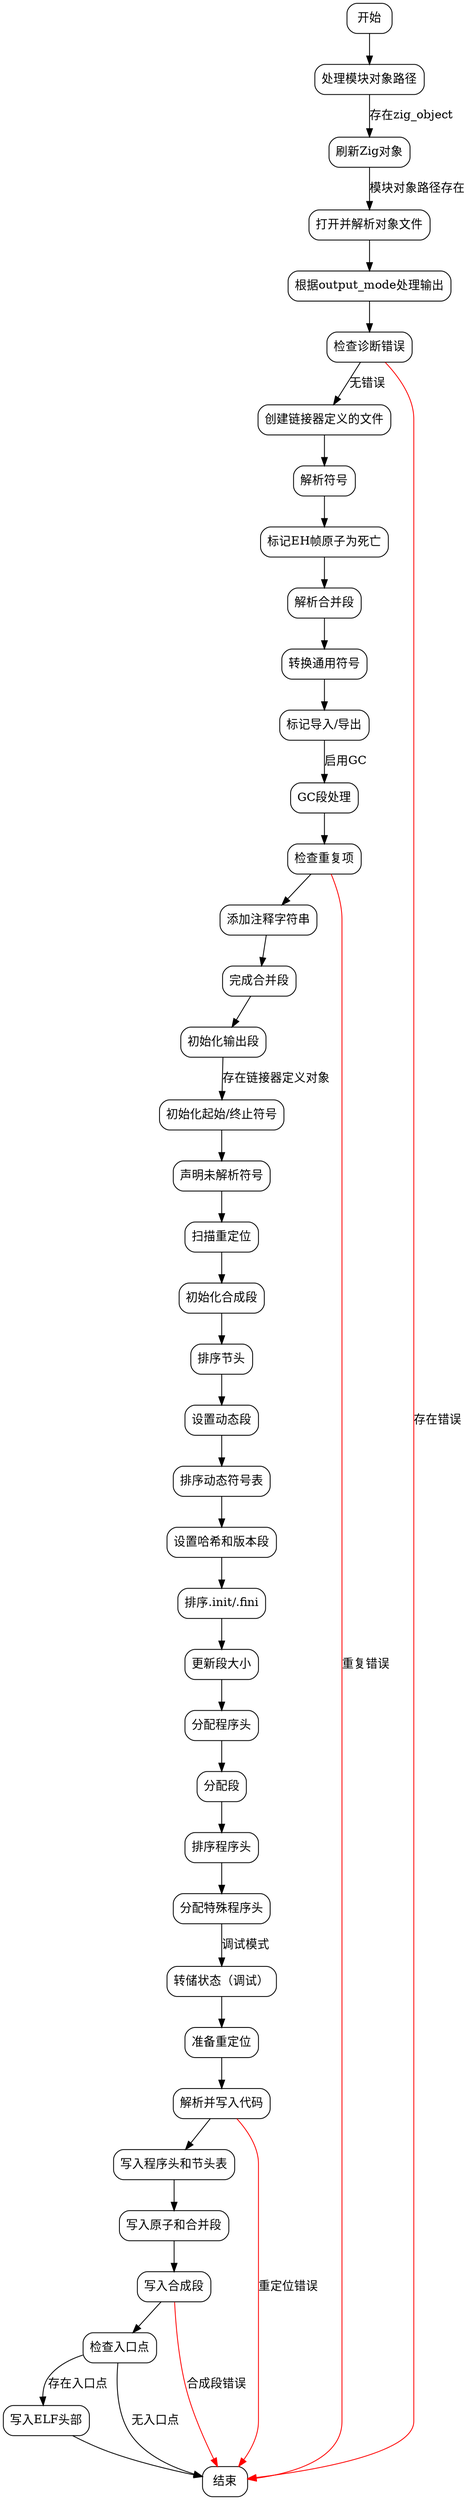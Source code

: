 
digraph flushModuleInner {
    node [shape=rectangle, style=rounded];

    start [label="开始"];
    handle_module_obj_path [label="处理模块对象路径"];
    flush_zig_object [label="刷新Zig对象"];
    open_parse_object [label="打开并解析对象文件"];
    output_mode_switch [label="根据output_mode处理输出"];
    check_diag_errors [label="检查诊断错误"];
    create_linker_defined [label="创建链接器定义的文件"];
    resolve_symbols [label="解析符号"];
    mark_eh_frame [label="标记EH帧原子为死亡"];
    resolve_merge_sections [label="解析合并段"];
    convert_common_symbols [label="转换通用符号"];
    mark_imports_exports [label="标记导入/导出"];
    gc_sections [label="GC段处理"];
    check_duplicates [label="检查重复项"];
    add_comment [label="添加注释字符串"];
    finalize_merge [label="完成合并段"];
    init_output_sections [label="初始化输出段"];
    init_start_stop [label="初始化起始/终止符号"];
    claim_unresolved [label="声明未解析符号"];
    scan_relocs [label="扫描重定位"];
    init_synthetic [label="初始化合成段"];
    sort_shdrs [label="排序节头"];
    dynamic_section [label="设置动态段"];
    sort_dynamic_symtab [label="排序动态符号表"];
    set_hash_version [label="设置哈希和版本段"];
    sort_init_fini [label="排序.init/.fini"];
    update_sections [label="更新段大小"];
    allocate_phdrs [label="分配程序头"];
    allocate_sections [label="分配段"];
    sort_phdrs [label="排序程序头"];
    allocate_special [label="分配特殊程序头"];
    dump_state [label="转储状态（调试）"];
    prepare_relocs [label="准备重定位"];
    resolve_write_code [label="解析并写入代码"];
    write_phdr_shdr [label="写入程序头和节头表"];
    write_atoms_merge [label="写入原子和合并段"];
    write_synthetic [label="写入合成段"];
    check_entry_point [label="检查入口点"];
    write_elf_header [label="写入ELF头部"];
    end [label="结束"];

    start -> handle_module_obj_path;
    handle_module_obj_path -> flush_zig_object [label="存在zig_object"];
    flush_zig_object -> open_parse_object [label="模块对象路径存在"];
    open_parse_object -> output_mode_switch;
    output_mode_switch -> check_diag_errors;
    check_diag_errors -> create_linker_defined [label="无错误"];
    create_linker_defined -> resolve_symbols;
    resolve_symbols -> mark_eh_frame;
    mark_eh_frame -> resolve_merge_sections;
    resolve_merge_sections -> convert_common_symbols;
    convert_common_symbols -> mark_imports_exports;
    mark_imports_exports -> gc_sections [label="启用GC"];
    gc_sections -> check_duplicates;
    check_duplicates -> add_comment;
    add_comment -> finalize_merge;
    finalize_merge -> init_output_sections;
    init_output_sections -> init_start_stop [label="存在链接器定义对象"];
    init_start_stop -> claim_unresolved;
    claim_unresolved -> scan_relocs;
    scan_relocs -> init_synthetic;
    init_synthetic -> sort_shdrs;
    sort_shdrs -> dynamic_section;
    dynamic_section -> sort_dynamic_symtab;
    sort_dynamic_symtab -> set_hash_version;
    set_hash_version -> sort_init_fini;
    sort_init_fini -> update_sections;
    update_sections -> allocate_phdrs;
    allocate_phdrs -> allocate_sections;
    allocate_sections -> sort_phdrs;
    sort_phdrs -> allocate_special;
    allocate_special -> dump_state [label="调试模式"];
    dump_state -> prepare_relocs;
    prepare_relocs -> resolve_write_code;
    resolve_write_code -> write_phdr_shdr;
    write_phdr_shdr -> write_atoms_merge;
    write_atoms_merge -> write_synthetic;
    write_synthetic -> check_entry_point;
    check_entry_point -> write_elf_header [label="存在入口点"];
    check_entry_point -> end [label="无入口点"];
    write_elf_header -> end;

    // 错误处理路径
    check_diag_errors -> end [label="存在错误" color=red];
    check_duplicates -> end [label="重复错误" color=red];
    resolve_write_code -> end [label="重定位错误" color=red];
    write_synthetic -> end [label="合成段错误" color=red];
}
